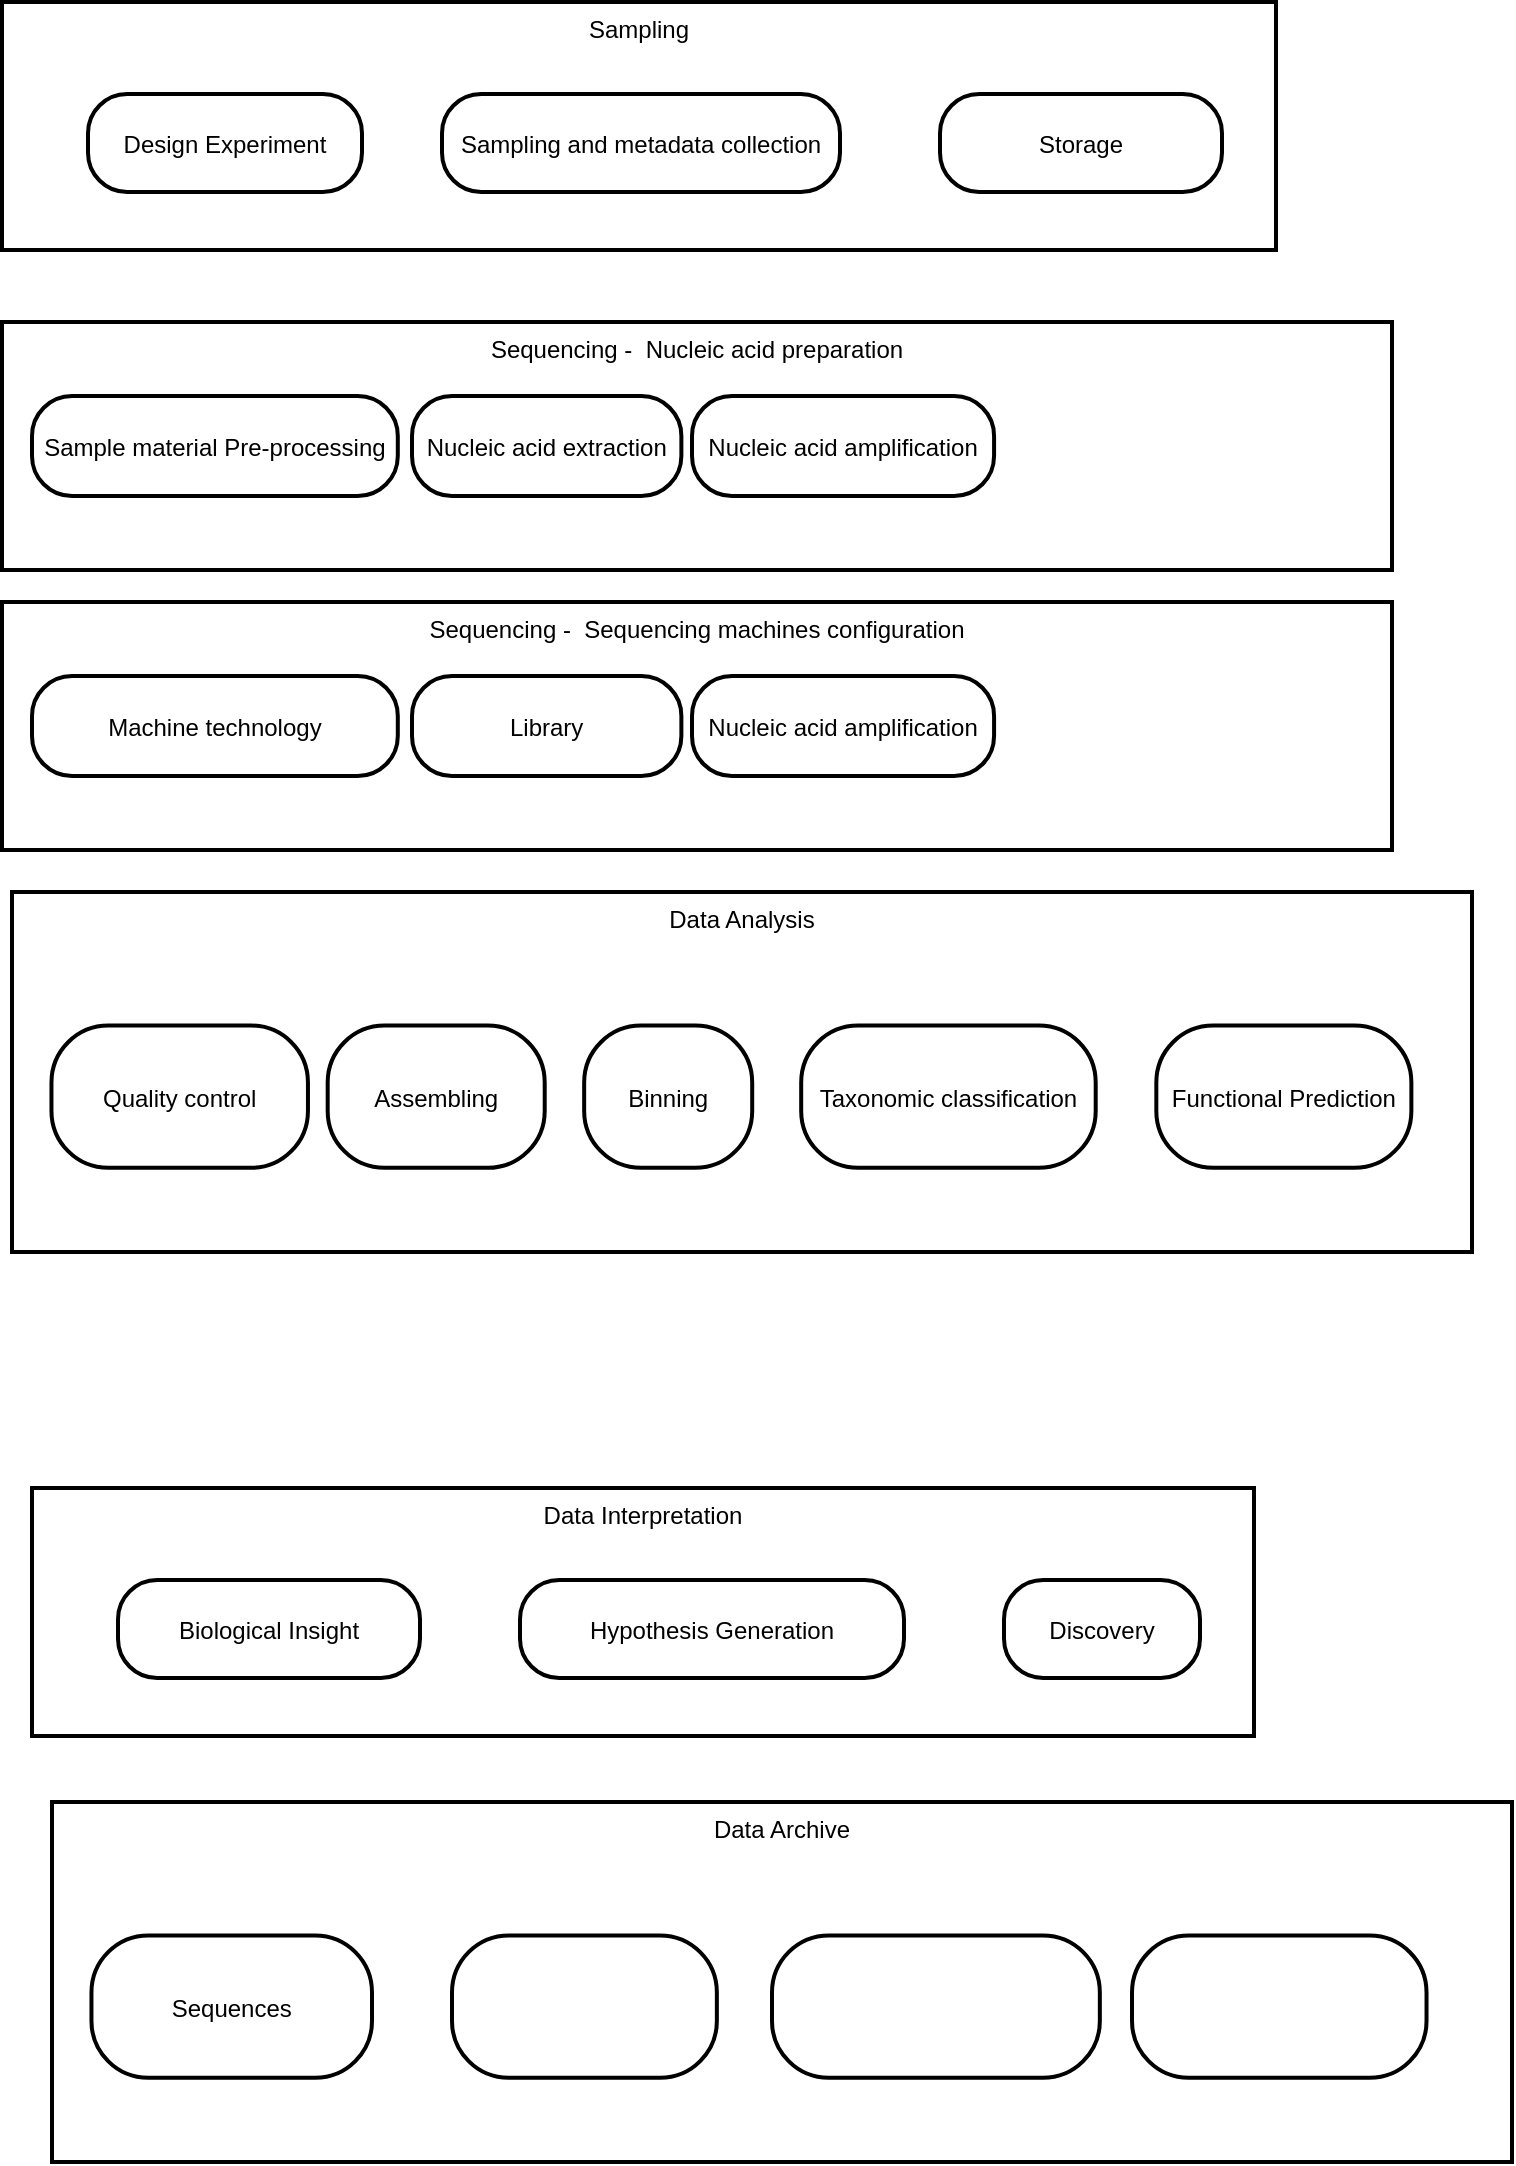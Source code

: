 <mxfile version="24.8.2">
  <diagram name="Page-1" id="eUhtq4w8cxWgcWz3ld9h">
    <mxGraphModel dx="838" dy="561" grid="1" gridSize="10" guides="1" tooltips="1" connect="1" arrows="1" fold="1" page="1" pageScale="1" pageWidth="826" pageHeight="1169" math="0" shadow="0">
      <root>
        <mxCell id="0" />
        <mxCell id="1" parent="0" />
        <mxCell id="2" value="Data Interpretation" style="whiteSpace=wrap;strokeWidth=2;verticalAlign=top;" parent="1" vertex="1">
          <mxGeometry x="60" y="793" width="611" height="124" as="geometry" />
        </mxCell>
        <mxCell id="3" value="Biological Insight" style="rounded=1;arcSize=40;strokeWidth=2" parent="2" vertex="1">
          <mxGeometry x="43" y="46" width="151" height="49" as="geometry" />
        </mxCell>
        <mxCell id="4" value="Hypothesis Generation" style="rounded=1;arcSize=40;strokeWidth=2" parent="2" vertex="1">
          <mxGeometry x="244" y="46" width="192" height="49" as="geometry" />
        </mxCell>
        <mxCell id="5" value="Discovery" style="rounded=1;arcSize=40;strokeWidth=2" parent="2" vertex="1">
          <mxGeometry x="486" y="46" width="98" height="49" as="geometry" />
        </mxCell>
        <mxCell id="10" value="Data Analysis" style="whiteSpace=wrap;strokeWidth=2;verticalAlign=top;" parent="1" vertex="1">
          <mxGeometry x="50" y="495" width="730" height="180" as="geometry" />
        </mxCell>
        <mxCell id="11" value="Binning" style="rounded=1;arcSize=40;strokeWidth=2" parent="10" vertex="1">
          <mxGeometry x="286.081" y="66.774" width="84.019" height="71.129" as="geometry" />
        </mxCell>
        <mxCell id="12" value="Assembling" style="rounded=1;arcSize=40;strokeWidth=2" parent="10" vertex="1">
          <mxGeometry x="157.838" y="66.774" width="108.514" height="71.129" as="geometry" />
        </mxCell>
        <mxCell id="13" value="Functional Prediction" style="rounded=1;arcSize=40;strokeWidth=2" parent="10" vertex="1">
          <mxGeometry x="572.162" y="66.774" width="127.523" height="71.129" as="geometry" />
        </mxCell>
        <mxCell id="zwraW4Ukam8c2gcRzOyC-30" value="Quality control" style="rounded=1;arcSize=40;strokeWidth=2" vertex="1" parent="10">
          <mxGeometry x="19.73" y="66.774" width="128.243" height="71.129" as="geometry" />
        </mxCell>
        <mxCell id="zwraW4Ukam8c2gcRzOyC-31" value="Taxonomic classification" style="rounded=1;arcSize=40;strokeWidth=2" vertex="1" parent="10">
          <mxGeometry x="394.595" y="66.774" width="147.253" height="71.129" as="geometry" />
        </mxCell>
        <mxCell id="14" value="Sequencing -  Nucleic acid preparation" style="whiteSpace=wrap;strokeWidth=2;verticalAlign=top;" parent="1" vertex="1">
          <mxGeometry x="45" y="210" width="695" height="124" as="geometry" />
        </mxCell>
        <mxCell id="15" value="Nucleic acid extraction" style="rounded=1;arcSize=40;strokeWidth=2;flipV=1;flipH=1;" parent="14" vertex="1">
          <mxGeometry x="205" y="37" width="134.69" height="50" as="geometry" />
        </mxCell>
        <mxCell id="16" value="Sample material Pre-processing" style="rounded=1;arcSize=40;strokeWidth=2;flipV=1;flipH=1;" parent="14" vertex="1">
          <mxGeometry x="15" y="37" width="182.9" height="50" as="geometry" />
        </mxCell>
        <mxCell id="zwraW4Ukam8c2gcRzOyC-39" value="Nucleic acid amplification" style="rounded=1;arcSize=40;strokeWidth=2;flipV=1;flipH=1;" vertex="1" parent="14">
          <mxGeometry x="345" y="37" width="151.04" height="50" as="geometry" />
        </mxCell>
        <mxCell id="zwraW4Ukam8c2gcRzOyC-19" value="Sampling" style="whiteSpace=wrap;strokeWidth=2;verticalAlign=top;" vertex="1" parent="1">
          <mxGeometry x="45" y="50" width="637" height="124" as="geometry" />
        </mxCell>
        <mxCell id="zwraW4Ukam8c2gcRzOyC-20" value="Design Experiment" style="rounded=1;arcSize=40;strokeWidth=2" vertex="1" parent="zwraW4Ukam8c2gcRzOyC-19">
          <mxGeometry x="43" y="46" width="137" height="49" as="geometry" />
        </mxCell>
        <mxCell id="zwraW4Ukam8c2gcRzOyC-21" value="Sampling and metadata collection" style="rounded=1;arcSize=40;strokeWidth=2" vertex="1" parent="zwraW4Ukam8c2gcRzOyC-19">
          <mxGeometry x="220" y="46" width="199" height="49" as="geometry" />
        </mxCell>
        <mxCell id="zwraW4Ukam8c2gcRzOyC-22" value="Storage" style="rounded=1;arcSize=40;strokeWidth=2" vertex="1" parent="zwraW4Ukam8c2gcRzOyC-19">
          <mxGeometry x="469" y="46" width="141" height="49" as="geometry" />
        </mxCell>
        <mxCell id="zwraW4Ukam8c2gcRzOyC-33" value="Data Archive" style="whiteSpace=wrap;strokeWidth=2;verticalAlign=top;" vertex="1" parent="1">
          <mxGeometry x="70" y="950" width="730" height="180" as="geometry" />
        </mxCell>
        <mxCell id="zwraW4Ukam8c2gcRzOyC-34" value="" style="rounded=1;arcSize=40;strokeWidth=2" vertex="1" parent="zwraW4Ukam8c2gcRzOyC-33">
          <mxGeometry x="360" y="66.77" width="163.92" height="71.13" as="geometry" />
        </mxCell>
        <mxCell id="zwraW4Ukam8c2gcRzOyC-35" value="" style="rounded=1;arcSize=40;strokeWidth=2" vertex="1" parent="zwraW4Ukam8c2gcRzOyC-33">
          <mxGeometry x="200" y="66.77" width="132.43" height="71.13" as="geometry" />
        </mxCell>
        <mxCell id="zwraW4Ukam8c2gcRzOyC-37" value="Sequences" style="rounded=1;arcSize=40;strokeWidth=2" vertex="1" parent="zwraW4Ukam8c2gcRzOyC-33">
          <mxGeometry x="19.73" y="66.77" width="140.27" height="71.13" as="geometry" />
        </mxCell>
        <mxCell id="zwraW4Ukam8c2gcRzOyC-38" value="" style="rounded=1;arcSize=40;strokeWidth=2" vertex="1" parent="zwraW4Ukam8c2gcRzOyC-33">
          <mxGeometry x="540.005" y="66.774" width="147.253" height="71.129" as="geometry" />
        </mxCell>
        <mxCell id="zwraW4Ukam8c2gcRzOyC-40" value="Sequencing -  Sequencing machines configuration" style="whiteSpace=wrap;strokeWidth=2;verticalAlign=top;" vertex="1" parent="1">
          <mxGeometry x="45" y="350" width="695" height="124" as="geometry" />
        </mxCell>
        <mxCell id="zwraW4Ukam8c2gcRzOyC-41" value="Library" style="rounded=1;arcSize=40;strokeWidth=2;flipV=1;flipH=1;" vertex="1" parent="zwraW4Ukam8c2gcRzOyC-40">
          <mxGeometry x="205" y="37" width="134.69" height="50" as="geometry" />
        </mxCell>
        <mxCell id="zwraW4Ukam8c2gcRzOyC-42" value="Machine technology" style="rounded=1;arcSize=40;strokeWidth=2;flipV=1;flipH=1;" vertex="1" parent="zwraW4Ukam8c2gcRzOyC-40">
          <mxGeometry x="15" y="37" width="182.9" height="50" as="geometry" />
        </mxCell>
        <mxCell id="zwraW4Ukam8c2gcRzOyC-43" value="Nucleic acid amplification" style="rounded=1;arcSize=40;strokeWidth=2;flipV=1;flipH=1;" vertex="1" parent="zwraW4Ukam8c2gcRzOyC-40">
          <mxGeometry x="345" y="37" width="151.04" height="50" as="geometry" />
        </mxCell>
      </root>
    </mxGraphModel>
  </diagram>
</mxfile>
